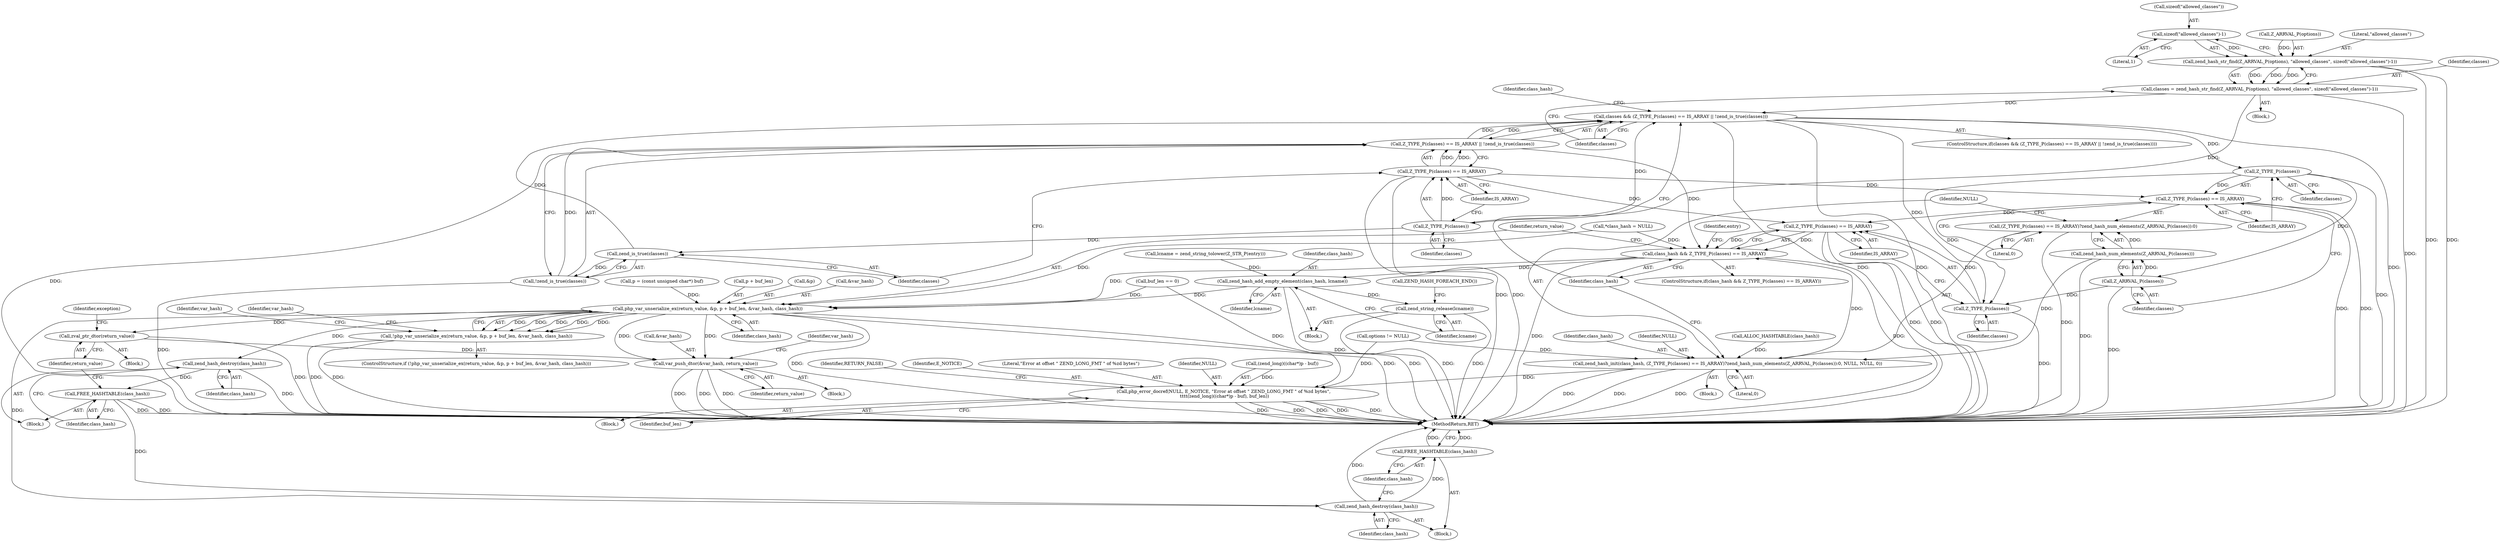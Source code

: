 digraph "1_php-src_b2af4e8868726a040234de113436c6e4f6372d17@API" {
"1000161" [label="(Call,sizeof(\"allowed_classes\")-1)"];
"1000157" [label="(Call,zend_hash_str_find(Z_ARRVAL_P(options), \"allowed_classes\", sizeof(\"allowed_classes\")-1))"];
"1000155" [label="(Call,classes = zend_hash_str_find(Z_ARRVAL_P(options), \"allowed_classes\", sizeof(\"allowed_classes\")-1))"];
"1000166" [label="(Call,classes && (Z_TYPE_P(classes) == IS_ARRAY || !zend_is_true(classes)))"];
"1000183" [label="(Call,Z_TYPE_P(classes))"];
"1000182" [label="(Call,Z_TYPE_P(classes) == IS_ARRAY)"];
"1000196" [label="(Call,Z_TYPE_P(classes) == IS_ARRAY)"];
"1000194" [label="(Call,class_hash && Z_TYPE_P(classes) == IS_ARRAY)"];
"1000211" [label="(Call,zend_hash_add_empty_element(class_hash, lcname))"];
"1000214" [label="(Call,zend_string_release(lcname))"];
"1000219" [label="(Call,php_var_unserialize_ex(return_value, &p, p + buf_len, &var_hash, class_hash))"];
"1000218" [label="(Call,!php_var_unserialize_ex(return_value, &p, p + buf_len, &var_hash, class_hash))"];
"1000235" [label="(Call,zend_hash_destroy(class_hash))"];
"1000237" [label="(Call,FREE_HASHTABLE(class_hash))"];
"1000268" [label="(Call,zend_hash_destroy(class_hash))"];
"1000270" [label="(Call,FREE_HASHTABLE(class_hash))"];
"1000239" [label="(Call,zval_ptr_dtor(return_value))"];
"1000259" [label="(Call,var_push_dtor(&var_hash, return_value))"];
"1000187" [label="(Call,Z_ARRVAL_P(classes))"];
"1000186" [label="(Call,zend_hash_num_elements(Z_ARRVAL_P(classes)))"];
"1000179" [label="(Call,zend_hash_init(class_hash, (Z_TYPE_P(classes) == IS_ARRAY)?zend_hash_num_elements(Z_ARRVAL_P(classes)):0, NULL, NULL, 0))"];
"1000246" [label="(Call,php_error_docref(NULL, E_NOTICE, \"Error at offset \" ZEND_LONG_FMT \" of %zd bytes\",\n \t\t\t\t(zend_long)((char*)p - buf), buf_len))"];
"1000181" [label="(Call,(Z_TYPE_P(classes) == IS_ARRAY)?zend_hash_num_elements(Z_ARRVAL_P(classes)):0)"];
"1000197" [label="(Call,Z_TYPE_P(classes))"];
"1000170" [label="(Call,Z_TYPE_P(classes))"];
"1000169" [label="(Call,Z_TYPE_P(classes) == IS_ARRAY)"];
"1000168" [label="(Call,Z_TYPE_P(classes) == IS_ARRAY || !zend_is_true(classes))"];
"1000174" [label="(Call,zend_is_true(classes))"];
"1000173" [label="(Call,!zend_is_true(classes))"];
"1000177" [label="(Call,ALLOC_HASHTABLE(class_hash))"];
"1000226" [label="(Call,&var_hash)"];
"1000203" [label="(Block,)"];
"1000264" [label="(Identifier,var_hash)"];
"1000166" [label="(Call,classes && (Z_TYPE_P(classes) == IS_ARRAY || !zend_is_true(classes)))"];
"1000257" [label="(Identifier,buf_len)"];
"1000187" [label="(Call,Z_ARRVAL_P(classes))"];
"1000250" [label="(Call,(zend_long)((char*)p - buf))"];
"1000272" [label="(MethodReturn,RET)"];
"1000183" [label="(Call,Z_TYPE_P(classes))"];
"1000213" [label="(Identifier,lcname)"];
"1000260" [label="(Call,&var_hash)"];
"1000175" [label="(Identifier,classes)"];
"1000180" [label="(Identifier,class_hash)"];
"1000268" [label="(Call,zend_hash_destroy(class_hash))"];
"1000188" [label="(Identifier,classes)"];
"1000172" [label="(Identifier,IS_ARRAY)"];
"1000246" [label="(Call,php_error_docref(NULL, E_NOTICE, \"Error at offset \" ZEND_LONG_FMT \" of %zd bytes\",\n \t\t\t\t(zend_long)((char*)p - buf), buf_len))"];
"1000179" [label="(Call,zend_hash_init(class_hash, (Z_TYPE_P(classes) == IS_ARRAY)?zend_hash_num_elements(Z_ARRVAL_P(classes)):0, NULL, NULL, 0))"];
"1000181" [label="(Call,(Z_TYPE_P(classes) == IS_ARRAY)?zend_hash_num_elements(Z_ARRVAL_P(classes)):0)"];
"1000270" [label="(Call,FREE_HASHTABLE(class_hash))"];
"1000185" [label="(Identifier,IS_ARRAY)"];
"1000199" [label="(Identifier,IS_ARRAY)"];
"1000165" [label="(ControlStructure,if(classes && (Z_TYPE_P(classes) == IS_ARRAY || !zend_is_true(classes))))"];
"1000173" [label="(Call,!zend_is_true(classes))"];
"1000258" [label="(Identifier,RETURN_FALSE)"];
"1000194" [label="(Call,class_hash && Z_TYPE_P(classes) == IS_ARRAY)"];
"1000168" [label="(Call,Z_TYPE_P(classes) == IS_ARRAY || !zend_is_true(classes))"];
"1000212" [label="(Identifier,class_hash)"];
"1000191" [label="(Identifier,NULL)"];
"1000120" [label="(Call,*class_hash = NULL)"];
"1000261" [label="(Identifier,var_hash)"];
"1000198" [label="(Identifier,classes)"];
"1000162" [label="(Call,sizeof(\"allowed_classes\"))"];
"1000217" [label="(ControlStructure,if (!php_var_unserialize_ex(return_value, &p, p + buf_len, &var_hash, class_hash)))"];
"1000138" [label="(Call,buf_len == 0)"];
"1000157" [label="(Call,zend_hash_str_find(Z_ARRVAL_P(options), \"allowed_classes\", sizeof(\"allowed_classes\")-1))"];
"1000229" [label="(Block,)"];
"1000259" [label="(Call,var_push_dtor(&var_hash, return_value))"];
"1000189" [label="(Literal,0)"];
"1000235" [label="(Call,zend_hash_destroy(class_hash))"];
"1000245" [label="(Block,)"];
"1000228" [label="(Identifier,class_hash)"];
"1000154" [label="(Block,)"];
"1000216" [label="(Call,ZEND_HASH_FOREACH_END())"];
"1000151" [label="(Call,options != NULL)"];
"1000169" [label="(Call,Z_TYPE_P(classes) == IS_ARRAY)"];
"1000143" [label="(Call,p = (const unsigned char*) buf)"];
"1000190" [label="(Identifier,NULL)"];
"1000161" [label="(Call,sizeof(\"allowed_classes\")-1)"];
"1000267" [label="(Block,)"];
"1000186" [label="(Call,zend_hash_num_elements(Z_ARRVAL_P(classes)))"];
"1000184" [label="(Identifier,classes)"];
"1000195" [label="(Identifier,class_hash)"];
"1000155" [label="(Call,classes = zend_hash_str_find(Z_ARRVAL_P(options), \"allowed_classes\", sizeof(\"allowed_classes\")-1))"];
"1000269" [label="(Identifier,class_hash)"];
"1000211" [label="(Call,zend_hash_add_empty_element(class_hash, lcname))"];
"1000240" [label="(Identifier,return_value)"];
"1000234" [label="(Block,)"];
"1000197" [label="(Call,Z_TYPE_P(classes))"];
"1000248" [label="(Identifier,E_NOTICE)"];
"1000244" [label="(Identifier,exception)"];
"1000176" [label="(Block,)"];
"1000170" [label="(Call,Z_TYPE_P(classes))"];
"1000158" [label="(Call,Z_ARRVAL_P(options))"];
"1000196" [label="(Call,Z_TYPE_P(classes) == IS_ARRAY)"];
"1000271" [label="(Identifier,class_hash)"];
"1000238" [label="(Identifier,class_hash)"];
"1000223" [label="(Call,p + buf_len)"];
"1000193" [label="(ControlStructure,if(class_hash && Z_TYPE_P(classes) == IS_ARRAY))"];
"1000262" [label="(Identifier,return_value)"];
"1000192" [label="(Literal,0)"];
"1000156" [label="(Identifier,classes)"];
"1000239" [label="(Call,zval_ptr_dtor(return_value))"];
"1000220" [label="(Identifier,return_value)"];
"1000218" [label="(Call,!php_var_unserialize_ex(return_value, &p, p + buf_len, &var_hash, class_hash))"];
"1000247" [label="(Identifier,NULL)"];
"1000164" [label="(Literal,1)"];
"1000174" [label="(Call,zend_is_true(classes))"];
"1000182" [label="(Call,Z_TYPE_P(classes) == IS_ARRAY)"];
"1000219" [label="(Call,php_var_unserialize_ex(return_value, &p, p + buf_len, &var_hash, class_hash))"];
"1000171" [label="(Identifier,classes)"];
"1000214" [label="(Call,zend_string_release(lcname))"];
"1000178" [label="(Identifier,class_hash)"];
"1000205" [label="(Identifier,entry)"];
"1000236" [label="(Identifier,class_hash)"];
"1000249" [label="(Literal,\"Error at offset \" ZEND_LONG_FMT \" of %zd bytes\")"];
"1000103" [label="(Block,)"];
"1000221" [label="(Call,&p)"];
"1000231" [label="(Identifier,var_hash)"];
"1000215" [label="(Identifier,lcname)"];
"1000237" [label="(Call,FREE_HASHTABLE(class_hash))"];
"1000206" [label="(Call,lcname = zend_string_tolower(Z_STR_P(entry)))"];
"1000160" [label="(Literal,\"allowed_classes\")"];
"1000167" [label="(Identifier,classes)"];
"1000161" -> "1000157"  [label="AST: "];
"1000161" -> "1000164"  [label="CFG: "];
"1000162" -> "1000161"  [label="AST: "];
"1000164" -> "1000161"  [label="AST: "];
"1000157" -> "1000161"  [label="CFG: "];
"1000161" -> "1000157"  [label="DDG: "];
"1000157" -> "1000155"  [label="AST: "];
"1000158" -> "1000157"  [label="AST: "];
"1000160" -> "1000157"  [label="AST: "];
"1000155" -> "1000157"  [label="CFG: "];
"1000157" -> "1000272"  [label="DDG: "];
"1000157" -> "1000272"  [label="DDG: "];
"1000157" -> "1000155"  [label="DDG: "];
"1000157" -> "1000155"  [label="DDG: "];
"1000157" -> "1000155"  [label="DDG: "];
"1000158" -> "1000157"  [label="DDG: "];
"1000155" -> "1000154"  [label="AST: "];
"1000156" -> "1000155"  [label="AST: "];
"1000167" -> "1000155"  [label="CFG: "];
"1000155" -> "1000272"  [label="DDG: "];
"1000155" -> "1000166"  [label="DDG: "];
"1000155" -> "1000170"  [label="DDG: "];
"1000166" -> "1000165"  [label="AST: "];
"1000166" -> "1000167"  [label="CFG: "];
"1000166" -> "1000168"  [label="CFG: "];
"1000167" -> "1000166"  [label="AST: "];
"1000168" -> "1000166"  [label="AST: "];
"1000178" -> "1000166"  [label="CFG: "];
"1000195" -> "1000166"  [label="CFG: "];
"1000166" -> "1000272"  [label="DDG: "];
"1000166" -> "1000272"  [label="DDG: "];
"1000166" -> "1000272"  [label="DDG: "];
"1000170" -> "1000166"  [label="DDG: "];
"1000174" -> "1000166"  [label="DDG: "];
"1000168" -> "1000166"  [label="DDG: "];
"1000168" -> "1000166"  [label="DDG: "];
"1000166" -> "1000183"  [label="DDG: "];
"1000166" -> "1000197"  [label="DDG: "];
"1000183" -> "1000182"  [label="AST: "];
"1000183" -> "1000184"  [label="CFG: "];
"1000184" -> "1000183"  [label="AST: "];
"1000185" -> "1000183"  [label="CFG: "];
"1000183" -> "1000272"  [label="DDG: "];
"1000183" -> "1000182"  [label="DDG: "];
"1000183" -> "1000187"  [label="DDG: "];
"1000183" -> "1000197"  [label="DDG: "];
"1000182" -> "1000181"  [label="AST: "];
"1000182" -> "1000185"  [label="CFG: "];
"1000185" -> "1000182"  [label="AST: "];
"1000188" -> "1000182"  [label="CFG: "];
"1000189" -> "1000182"  [label="CFG: "];
"1000182" -> "1000272"  [label="DDG: "];
"1000182" -> "1000272"  [label="DDG: "];
"1000169" -> "1000182"  [label="DDG: "];
"1000182" -> "1000196"  [label="DDG: "];
"1000196" -> "1000194"  [label="AST: "];
"1000196" -> "1000199"  [label="CFG: "];
"1000197" -> "1000196"  [label="AST: "];
"1000199" -> "1000196"  [label="AST: "];
"1000194" -> "1000196"  [label="CFG: "];
"1000196" -> "1000272"  [label="DDG: "];
"1000196" -> "1000272"  [label="DDG: "];
"1000196" -> "1000194"  [label="DDG: "];
"1000196" -> "1000194"  [label="DDG: "];
"1000197" -> "1000196"  [label="DDG: "];
"1000169" -> "1000196"  [label="DDG: "];
"1000194" -> "1000193"  [label="AST: "];
"1000194" -> "1000195"  [label="CFG: "];
"1000195" -> "1000194"  [label="AST: "];
"1000205" -> "1000194"  [label="CFG: "];
"1000220" -> "1000194"  [label="CFG: "];
"1000194" -> "1000272"  [label="DDG: "];
"1000194" -> "1000272"  [label="DDG: "];
"1000120" -> "1000194"  [label="DDG: "];
"1000179" -> "1000194"  [label="DDG: "];
"1000168" -> "1000194"  [label="DDG: "];
"1000194" -> "1000211"  [label="DDG: "];
"1000194" -> "1000219"  [label="DDG: "];
"1000211" -> "1000203"  [label="AST: "];
"1000211" -> "1000213"  [label="CFG: "];
"1000212" -> "1000211"  [label="AST: "];
"1000213" -> "1000211"  [label="AST: "];
"1000215" -> "1000211"  [label="CFG: "];
"1000211" -> "1000272"  [label="DDG: "];
"1000206" -> "1000211"  [label="DDG: "];
"1000211" -> "1000214"  [label="DDG: "];
"1000211" -> "1000219"  [label="DDG: "];
"1000214" -> "1000203"  [label="AST: "];
"1000214" -> "1000215"  [label="CFG: "];
"1000215" -> "1000214"  [label="AST: "];
"1000216" -> "1000214"  [label="CFG: "];
"1000214" -> "1000272"  [label="DDG: "];
"1000214" -> "1000272"  [label="DDG: "];
"1000219" -> "1000218"  [label="AST: "];
"1000219" -> "1000228"  [label="CFG: "];
"1000220" -> "1000219"  [label="AST: "];
"1000221" -> "1000219"  [label="AST: "];
"1000223" -> "1000219"  [label="AST: "];
"1000226" -> "1000219"  [label="AST: "];
"1000228" -> "1000219"  [label="AST: "];
"1000218" -> "1000219"  [label="CFG: "];
"1000219" -> "1000272"  [label="DDG: "];
"1000219" -> "1000272"  [label="DDG: "];
"1000219" -> "1000272"  [label="DDG: "];
"1000219" -> "1000218"  [label="DDG: "];
"1000219" -> "1000218"  [label="DDG: "];
"1000219" -> "1000218"  [label="DDG: "];
"1000219" -> "1000218"  [label="DDG: "];
"1000219" -> "1000218"  [label="DDG: "];
"1000143" -> "1000219"  [label="DDG: "];
"1000138" -> "1000219"  [label="DDG: "];
"1000120" -> "1000219"  [label="DDG: "];
"1000219" -> "1000235"  [label="DDG: "];
"1000219" -> "1000239"  [label="DDG: "];
"1000219" -> "1000259"  [label="DDG: "];
"1000219" -> "1000259"  [label="DDG: "];
"1000219" -> "1000268"  [label="DDG: "];
"1000218" -> "1000217"  [label="AST: "];
"1000231" -> "1000218"  [label="CFG: "];
"1000261" -> "1000218"  [label="CFG: "];
"1000218" -> "1000272"  [label="DDG: "];
"1000218" -> "1000272"  [label="DDG: "];
"1000235" -> "1000234"  [label="AST: "];
"1000235" -> "1000236"  [label="CFG: "];
"1000236" -> "1000235"  [label="AST: "];
"1000238" -> "1000235"  [label="CFG: "];
"1000235" -> "1000272"  [label="DDG: "];
"1000235" -> "1000237"  [label="DDG: "];
"1000237" -> "1000234"  [label="AST: "];
"1000237" -> "1000238"  [label="CFG: "];
"1000238" -> "1000237"  [label="AST: "];
"1000240" -> "1000237"  [label="CFG: "];
"1000237" -> "1000272"  [label="DDG: "];
"1000237" -> "1000272"  [label="DDG: "];
"1000237" -> "1000268"  [label="DDG: "];
"1000268" -> "1000267"  [label="AST: "];
"1000268" -> "1000269"  [label="CFG: "];
"1000269" -> "1000268"  [label="AST: "];
"1000271" -> "1000268"  [label="CFG: "];
"1000268" -> "1000272"  [label="DDG: "];
"1000268" -> "1000270"  [label="DDG: "];
"1000270" -> "1000267"  [label="AST: "];
"1000270" -> "1000271"  [label="CFG: "];
"1000271" -> "1000270"  [label="AST: "];
"1000272" -> "1000270"  [label="CFG: "];
"1000270" -> "1000272"  [label="DDG: "];
"1000270" -> "1000272"  [label="DDG: "];
"1000239" -> "1000229"  [label="AST: "];
"1000239" -> "1000240"  [label="CFG: "];
"1000240" -> "1000239"  [label="AST: "];
"1000244" -> "1000239"  [label="CFG: "];
"1000239" -> "1000272"  [label="DDG: "];
"1000239" -> "1000259"  [label="DDG: "];
"1000259" -> "1000103"  [label="AST: "];
"1000259" -> "1000262"  [label="CFG: "];
"1000260" -> "1000259"  [label="AST: "];
"1000262" -> "1000259"  [label="AST: "];
"1000264" -> "1000259"  [label="CFG: "];
"1000259" -> "1000272"  [label="DDG: "];
"1000259" -> "1000272"  [label="DDG: "];
"1000259" -> "1000272"  [label="DDG: "];
"1000187" -> "1000186"  [label="AST: "];
"1000187" -> "1000188"  [label="CFG: "];
"1000188" -> "1000187"  [label="AST: "];
"1000186" -> "1000187"  [label="CFG: "];
"1000187" -> "1000272"  [label="DDG: "];
"1000187" -> "1000186"  [label="DDG: "];
"1000187" -> "1000197"  [label="DDG: "];
"1000186" -> "1000181"  [label="AST: "];
"1000181" -> "1000186"  [label="CFG: "];
"1000186" -> "1000272"  [label="DDG: "];
"1000186" -> "1000179"  [label="DDG: "];
"1000186" -> "1000181"  [label="DDG: "];
"1000179" -> "1000176"  [label="AST: "];
"1000179" -> "1000192"  [label="CFG: "];
"1000180" -> "1000179"  [label="AST: "];
"1000181" -> "1000179"  [label="AST: "];
"1000190" -> "1000179"  [label="AST: "];
"1000191" -> "1000179"  [label="AST: "];
"1000192" -> "1000179"  [label="AST: "];
"1000195" -> "1000179"  [label="CFG: "];
"1000179" -> "1000272"  [label="DDG: "];
"1000179" -> "1000272"  [label="DDG: "];
"1000179" -> "1000272"  [label="DDG: "];
"1000177" -> "1000179"  [label="DDG: "];
"1000151" -> "1000179"  [label="DDG: "];
"1000179" -> "1000246"  [label="DDG: "];
"1000246" -> "1000245"  [label="AST: "];
"1000246" -> "1000257"  [label="CFG: "];
"1000247" -> "1000246"  [label="AST: "];
"1000248" -> "1000246"  [label="AST: "];
"1000249" -> "1000246"  [label="AST: "];
"1000250" -> "1000246"  [label="AST: "];
"1000257" -> "1000246"  [label="AST: "];
"1000258" -> "1000246"  [label="CFG: "];
"1000246" -> "1000272"  [label="DDG: "];
"1000246" -> "1000272"  [label="DDG: "];
"1000246" -> "1000272"  [label="DDG: "];
"1000246" -> "1000272"  [label="DDG: "];
"1000246" -> "1000272"  [label="DDG: "];
"1000151" -> "1000246"  [label="DDG: "];
"1000250" -> "1000246"  [label="DDG: "];
"1000138" -> "1000246"  [label="DDG: "];
"1000181" -> "1000189"  [label="CFG: "];
"1000189" -> "1000181"  [label="AST: "];
"1000190" -> "1000181"  [label="CFG: "];
"1000181" -> "1000272"  [label="DDG: "];
"1000197" -> "1000198"  [label="CFG: "];
"1000198" -> "1000197"  [label="AST: "];
"1000199" -> "1000197"  [label="CFG: "];
"1000197" -> "1000272"  [label="DDG: "];
"1000170" -> "1000169"  [label="AST: "];
"1000170" -> "1000171"  [label="CFG: "];
"1000171" -> "1000170"  [label="AST: "];
"1000172" -> "1000170"  [label="CFG: "];
"1000170" -> "1000169"  [label="DDG: "];
"1000170" -> "1000174"  [label="DDG: "];
"1000169" -> "1000168"  [label="AST: "];
"1000169" -> "1000172"  [label="CFG: "];
"1000172" -> "1000169"  [label="AST: "];
"1000175" -> "1000169"  [label="CFG: "];
"1000168" -> "1000169"  [label="CFG: "];
"1000169" -> "1000272"  [label="DDG: "];
"1000169" -> "1000272"  [label="DDG: "];
"1000169" -> "1000168"  [label="DDG: "];
"1000169" -> "1000168"  [label="DDG: "];
"1000168" -> "1000173"  [label="CFG: "];
"1000173" -> "1000168"  [label="AST: "];
"1000168" -> "1000272"  [label="DDG: "];
"1000173" -> "1000168"  [label="DDG: "];
"1000174" -> "1000173"  [label="AST: "];
"1000174" -> "1000175"  [label="CFG: "];
"1000175" -> "1000174"  [label="AST: "];
"1000173" -> "1000174"  [label="CFG: "];
"1000174" -> "1000173"  [label="DDG: "];
"1000173" -> "1000272"  [label="DDG: "];
}
